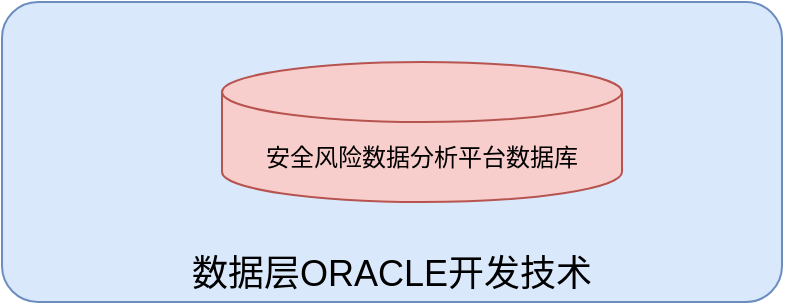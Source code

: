 <mxfile version="21.3.7" type="github">
  <diagram id="6I0OCvxSQrVGMHxT2VVA" name="Page-1">
    <mxGraphModel dx="756" dy="374" grid="1" gridSize="10" guides="1" tooltips="1" connect="1" arrows="1" fold="1" page="1" pageScale="1" pageWidth="850" pageHeight="1100" math="0" shadow="0">
      <root>
        <mxCell id="0" />
        <mxCell id="1" parent="0" />
        <mxCell id="QnfrX7T5LBmejYAiK8u1-1" value="数据层ORACLE开发技术" style="rounded=1;whiteSpace=wrap;html=1;fillColor=#dae8fc;strokeColor=#6c8ebf;imageVerticalAlign=top;arcSize=12;verticalAlign=bottom;fontSize=18;" vertex="1" parent="1">
          <mxGeometry x="90" y="200" width="390" height="150" as="geometry" />
        </mxCell>
        <mxCell id="QnfrX7T5LBmejYAiK8u1-2" value="安全风险数据分析平台数据库" style="shape=cylinder3;whiteSpace=wrap;html=1;boundedLbl=1;backgroundOutline=1;size=15;fillColor=#f8cecc;strokeColor=#b85450;" vertex="1" parent="1">
          <mxGeometry x="200" y="230" width="200" height="70" as="geometry" />
        </mxCell>
      </root>
    </mxGraphModel>
  </diagram>
</mxfile>

